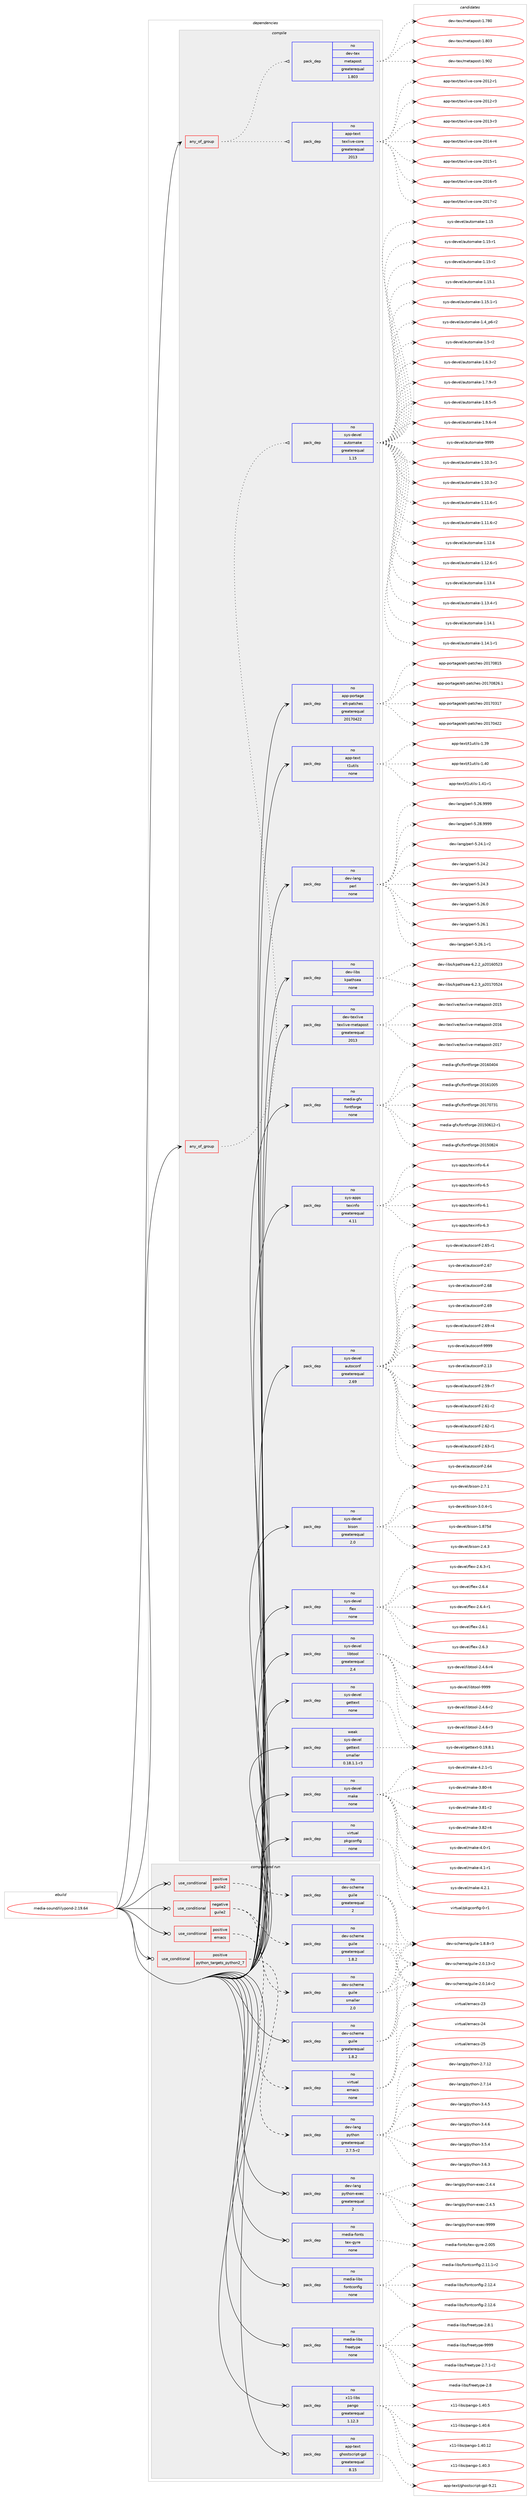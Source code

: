 digraph prolog {

# *************
# Graph options
# *************

newrank=true;
concentrate=true;
compound=true;
graph [rankdir=LR,fontname=Helvetica,fontsize=10,ranksep=1.5];#, ranksep=2.5, nodesep=0.2];
edge  [arrowhead=vee];
node  [fontname=Helvetica,fontsize=10];

# **********
# The ebuild
# **********

subgraph cluster_leftcol {
color=gray;
rank=same;
label=<<i>ebuild</i>>;
id [label="media-sound/lilypond-2.19.64", color=red, width=4, href="../media-sound/lilypond-2.19.64.svg"];
}

# ****************
# The dependencies
# ****************

subgraph cluster_midcol {
color=gray;
label=<<i>dependencies</i>>;
subgraph cluster_compile {
fillcolor="#eeeeee";
style=filled;
label=<<i>compile</i>>;
subgraph any5992 {
dependency382293 [label=<<TABLE BORDER="0" CELLBORDER="1" CELLSPACING="0" CELLPADDING="4"><TR><TD CELLPADDING="10">any_of_group</TD></TR></TABLE>>, shape=none, color=red];subgraph pack282495 {
dependency382294 [label=<<TABLE BORDER="0" CELLBORDER="1" CELLSPACING="0" CELLPADDING="4" WIDTH="220"><TR><TD ROWSPAN="6" CELLPADDING="30">pack_dep</TD></TR><TR><TD WIDTH="110">no</TD></TR><TR><TD>app-text</TD></TR><TR><TD>texlive-core</TD></TR><TR><TD>greaterequal</TD></TR><TR><TD>2013</TD></TR></TABLE>>, shape=none, color=blue];
}
dependency382293:e -> dependency382294:w [weight=20,style="dotted",arrowhead="oinv"];
subgraph pack282496 {
dependency382295 [label=<<TABLE BORDER="0" CELLBORDER="1" CELLSPACING="0" CELLPADDING="4" WIDTH="220"><TR><TD ROWSPAN="6" CELLPADDING="30">pack_dep</TD></TR><TR><TD WIDTH="110">no</TD></TR><TR><TD>dev-tex</TD></TR><TR><TD>metapost</TD></TR><TR><TD>greaterequal</TD></TR><TR><TD>1.803</TD></TR></TABLE>>, shape=none, color=blue];
}
dependency382293:e -> dependency382295:w [weight=20,style="dotted",arrowhead="oinv"];
}
id:e -> dependency382293:w [weight=20,style="solid",arrowhead="vee"];
subgraph any5993 {
dependency382296 [label=<<TABLE BORDER="0" CELLBORDER="1" CELLSPACING="0" CELLPADDING="4"><TR><TD CELLPADDING="10">any_of_group</TD></TR></TABLE>>, shape=none, color=red];subgraph pack282497 {
dependency382297 [label=<<TABLE BORDER="0" CELLBORDER="1" CELLSPACING="0" CELLPADDING="4" WIDTH="220"><TR><TD ROWSPAN="6" CELLPADDING="30">pack_dep</TD></TR><TR><TD WIDTH="110">no</TD></TR><TR><TD>sys-devel</TD></TR><TR><TD>automake</TD></TR><TR><TD>greaterequal</TD></TR><TR><TD>1.15</TD></TR></TABLE>>, shape=none, color=blue];
}
dependency382296:e -> dependency382297:w [weight=20,style="dotted",arrowhead="oinv"];
}
id:e -> dependency382296:w [weight=20,style="solid",arrowhead="vee"];
subgraph pack282498 {
dependency382298 [label=<<TABLE BORDER="0" CELLBORDER="1" CELLSPACING="0" CELLPADDING="4" WIDTH="220"><TR><TD ROWSPAN="6" CELLPADDING="30">pack_dep</TD></TR><TR><TD WIDTH="110">no</TD></TR><TR><TD>app-portage</TD></TR><TR><TD>elt-patches</TD></TR><TR><TD>greaterequal</TD></TR><TR><TD>20170422</TD></TR></TABLE>>, shape=none, color=blue];
}
id:e -> dependency382298:w [weight=20,style="solid",arrowhead="vee"];
subgraph pack282499 {
dependency382299 [label=<<TABLE BORDER="0" CELLBORDER="1" CELLSPACING="0" CELLPADDING="4" WIDTH="220"><TR><TD ROWSPAN="6" CELLPADDING="30">pack_dep</TD></TR><TR><TD WIDTH="110">no</TD></TR><TR><TD>app-text</TD></TR><TR><TD>t1utils</TD></TR><TR><TD>none</TD></TR><TR><TD></TD></TR></TABLE>>, shape=none, color=blue];
}
id:e -> dependency382299:w [weight=20,style="solid",arrowhead="vee"];
subgraph pack282500 {
dependency382300 [label=<<TABLE BORDER="0" CELLBORDER="1" CELLSPACING="0" CELLPADDING="4" WIDTH="220"><TR><TD ROWSPAN="6" CELLPADDING="30">pack_dep</TD></TR><TR><TD WIDTH="110">no</TD></TR><TR><TD>dev-lang</TD></TR><TR><TD>perl</TD></TR><TR><TD>none</TD></TR><TR><TD></TD></TR></TABLE>>, shape=none, color=blue];
}
id:e -> dependency382300:w [weight=20,style="solid",arrowhead="vee"];
subgraph pack282501 {
dependency382301 [label=<<TABLE BORDER="0" CELLBORDER="1" CELLSPACING="0" CELLPADDING="4" WIDTH="220"><TR><TD ROWSPAN="6" CELLPADDING="30">pack_dep</TD></TR><TR><TD WIDTH="110">no</TD></TR><TR><TD>dev-libs</TD></TR><TR><TD>kpathsea</TD></TR><TR><TD>none</TD></TR><TR><TD></TD></TR></TABLE>>, shape=none, color=blue];
}
id:e -> dependency382301:w [weight=20,style="solid",arrowhead="vee"];
subgraph pack282502 {
dependency382302 [label=<<TABLE BORDER="0" CELLBORDER="1" CELLSPACING="0" CELLPADDING="4" WIDTH="220"><TR><TD ROWSPAN="6" CELLPADDING="30">pack_dep</TD></TR><TR><TD WIDTH="110">no</TD></TR><TR><TD>dev-texlive</TD></TR><TR><TD>texlive-metapost</TD></TR><TR><TD>greaterequal</TD></TR><TR><TD>2013</TD></TR></TABLE>>, shape=none, color=blue];
}
id:e -> dependency382302:w [weight=20,style="solid",arrowhead="vee"];
subgraph pack282503 {
dependency382303 [label=<<TABLE BORDER="0" CELLBORDER="1" CELLSPACING="0" CELLPADDING="4" WIDTH="220"><TR><TD ROWSPAN="6" CELLPADDING="30">pack_dep</TD></TR><TR><TD WIDTH="110">no</TD></TR><TR><TD>media-gfx</TD></TR><TR><TD>fontforge</TD></TR><TR><TD>none</TD></TR><TR><TD></TD></TR></TABLE>>, shape=none, color=blue];
}
id:e -> dependency382303:w [weight=20,style="solid",arrowhead="vee"];
subgraph pack282504 {
dependency382304 [label=<<TABLE BORDER="0" CELLBORDER="1" CELLSPACING="0" CELLPADDING="4" WIDTH="220"><TR><TD ROWSPAN="6" CELLPADDING="30">pack_dep</TD></TR><TR><TD WIDTH="110">no</TD></TR><TR><TD>sys-apps</TD></TR><TR><TD>texinfo</TD></TR><TR><TD>greaterequal</TD></TR><TR><TD>4.11</TD></TR></TABLE>>, shape=none, color=blue];
}
id:e -> dependency382304:w [weight=20,style="solid",arrowhead="vee"];
subgraph pack282505 {
dependency382305 [label=<<TABLE BORDER="0" CELLBORDER="1" CELLSPACING="0" CELLPADDING="4" WIDTH="220"><TR><TD ROWSPAN="6" CELLPADDING="30">pack_dep</TD></TR><TR><TD WIDTH="110">no</TD></TR><TR><TD>sys-devel</TD></TR><TR><TD>autoconf</TD></TR><TR><TD>greaterequal</TD></TR><TR><TD>2.69</TD></TR></TABLE>>, shape=none, color=blue];
}
id:e -> dependency382305:w [weight=20,style="solid",arrowhead="vee"];
subgraph pack282506 {
dependency382306 [label=<<TABLE BORDER="0" CELLBORDER="1" CELLSPACING="0" CELLPADDING="4" WIDTH="220"><TR><TD ROWSPAN="6" CELLPADDING="30">pack_dep</TD></TR><TR><TD WIDTH="110">no</TD></TR><TR><TD>sys-devel</TD></TR><TR><TD>bison</TD></TR><TR><TD>greaterequal</TD></TR><TR><TD>2.0</TD></TR></TABLE>>, shape=none, color=blue];
}
id:e -> dependency382306:w [weight=20,style="solid",arrowhead="vee"];
subgraph pack282507 {
dependency382307 [label=<<TABLE BORDER="0" CELLBORDER="1" CELLSPACING="0" CELLPADDING="4" WIDTH="220"><TR><TD ROWSPAN="6" CELLPADDING="30">pack_dep</TD></TR><TR><TD WIDTH="110">no</TD></TR><TR><TD>sys-devel</TD></TR><TR><TD>flex</TD></TR><TR><TD>none</TD></TR><TR><TD></TD></TR></TABLE>>, shape=none, color=blue];
}
id:e -> dependency382307:w [weight=20,style="solid",arrowhead="vee"];
subgraph pack282508 {
dependency382308 [label=<<TABLE BORDER="0" CELLBORDER="1" CELLSPACING="0" CELLPADDING="4" WIDTH="220"><TR><TD ROWSPAN="6" CELLPADDING="30">pack_dep</TD></TR><TR><TD WIDTH="110">no</TD></TR><TR><TD>sys-devel</TD></TR><TR><TD>gettext</TD></TR><TR><TD>none</TD></TR><TR><TD></TD></TR></TABLE>>, shape=none, color=blue];
}
id:e -> dependency382308:w [weight=20,style="solid",arrowhead="vee"];
subgraph pack282509 {
dependency382309 [label=<<TABLE BORDER="0" CELLBORDER="1" CELLSPACING="0" CELLPADDING="4" WIDTH="220"><TR><TD ROWSPAN="6" CELLPADDING="30">pack_dep</TD></TR><TR><TD WIDTH="110">no</TD></TR><TR><TD>sys-devel</TD></TR><TR><TD>libtool</TD></TR><TR><TD>greaterequal</TD></TR><TR><TD>2.4</TD></TR></TABLE>>, shape=none, color=blue];
}
id:e -> dependency382309:w [weight=20,style="solid",arrowhead="vee"];
subgraph pack282510 {
dependency382310 [label=<<TABLE BORDER="0" CELLBORDER="1" CELLSPACING="0" CELLPADDING="4" WIDTH="220"><TR><TD ROWSPAN="6" CELLPADDING="30">pack_dep</TD></TR><TR><TD WIDTH="110">no</TD></TR><TR><TD>sys-devel</TD></TR><TR><TD>make</TD></TR><TR><TD>none</TD></TR><TR><TD></TD></TR></TABLE>>, shape=none, color=blue];
}
id:e -> dependency382310:w [weight=20,style="solid",arrowhead="vee"];
subgraph pack282511 {
dependency382311 [label=<<TABLE BORDER="0" CELLBORDER="1" CELLSPACING="0" CELLPADDING="4" WIDTH="220"><TR><TD ROWSPAN="6" CELLPADDING="30">pack_dep</TD></TR><TR><TD WIDTH="110">no</TD></TR><TR><TD>virtual</TD></TR><TR><TD>pkgconfig</TD></TR><TR><TD>none</TD></TR><TR><TD></TD></TR></TABLE>>, shape=none, color=blue];
}
id:e -> dependency382311:w [weight=20,style="solid",arrowhead="vee"];
subgraph pack282512 {
dependency382312 [label=<<TABLE BORDER="0" CELLBORDER="1" CELLSPACING="0" CELLPADDING="4" WIDTH="220"><TR><TD ROWSPAN="6" CELLPADDING="30">pack_dep</TD></TR><TR><TD WIDTH="110">weak</TD></TR><TR><TD>sys-devel</TD></TR><TR><TD>gettext</TD></TR><TR><TD>smaller</TD></TR><TR><TD>0.18.1.1-r3</TD></TR></TABLE>>, shape=none, color=blue];
}
id:e -> dependency382312:w [weight=20,style="solid",arrowhead="vee"];
}
subgraph cluster_compileandrun {
fillcolor="#eeeeee";
style=filled;
label=<<i>compile and run</i>>;
subgraph cond93645 {
dependency382313 [label=<<TABLE BORDER="0" CELLBORDER="1" CELLSPACING="0" CELLPADDING="4"><TR><TD ROWSPAN="3" CELLPADDING="10">use_conditional</TD></TR><TR><TD>negative</TD></TR><TR><TD>guile2</TD></TR></TABLE>>, shape=none, color=red];
subgraph pack282513 {
dependency382314 [label=<<TABLE BORDER="0" CELLBORDER="1" CELLSPACING="0" CELLPADDING="4" WIDTH="220"><TR><TD ROWSPAN="6" CELLPADDING="30">pack_dep</TD></TR><TR><TD WIDTH="110">no</TD></TR><TR><TD>dev-scheme</TD></TR><TR><TD>guile</TD></TR><TR><TD>greaterequal</TD></TR><TR><TD>1.8.2</TD></TR></TABLE>>, shape=none, color=blue];
}
dependency382313:e -> dependency382314:w [weight=20,style="dashed",arrowhead="vee"];
subgraph pack282514 {
dependency382315 [label=<<TABLE BORDER="0" CELLBORDER="1" CELLSPACING="0" CELLPADDING="4" WIDTH="220"><TR><TD ROWSPAN="6" CELLPADDING="30">pack_dep</TD></TR><TR><TD WIDTH="110">no</TD></TR><TR><TD>dev-scheme</TD></TR><TR><TD>guile</TD></TR><TR><TD>smaller</TD></TR><TR><TD>2.0</TD></TR></TABLE>>, shape=none, color=blue];
}
dependency382313:e -> dependency382315:w [weight=20,style="dashed",arrowhead="vee"];
}
id:e -> dependency382313:w [weight=20,style="solid",arrowhead="odotvee"];
subgraph cond93646 {
dependency382316 [label=<<TABLE BORDER="0" CELLBORDER="1" CELLSPACING="0" CELLPADDING="4"><TR><TD ROWSPAN="3" CELLPADDING="10">use_conditional</TD></TR><TR><TD>positive</TD></TR><TR><TD>emacs</TD></TR></TABLE>>, shape=none, color=red];
subgraph pack282515 {
dependency382317 [label=<<TABLE BORDER="0" CELLBORDER="1" CELLSPACING="0" CELLPADDING="4" WIDTH="220"><TR><TD ROWSPAN="6" CELLPADDING="30">pack_dep</TD></TR><TR><TD WIDTH="110">no</TD></TR><TR><TD>virtual</TD></TR><TR><TD>emacs</TD></TR><TR><TD>none</TD></TR><TR><TD></TD></TR></TABLE>>, shape=none, color=blue];
}
dependency382316:e -> dependency382317:w [weight=20,style="dashed",arrowhead="vee"];
}
id:e -> dependency382316:w [weight=20,style="solid",arrowhead="odotvee"];
subgraph cond93647 {
dependency382318 [label=<<TABLE BORDER="0" CELLBORDER="1" CELLSPACING="0" CELLPADDING="4"><TR><TD ROWSPAN="3" CELLPADDING="10">use_conditional</TD></TR><TR><TD>positive</TD></TR><TR><TD>guile2</TD></TR></TABLE>>, shape=none, color=red];
subgraph pack282516 {
dependency382319 [label=<<TABLE BORDER="0" CELLBORDER="1" CELLSPACING="0" CELLPADDING="4" WIDTH="220"><TR><TD ROWSPAN="6" CELLPADDING="30">pack_dep</TD></TR><TR><TD WIDTH="110">no</TD></TR><TR><TD>dev-scheme</TD></TR><TR><TD>guile</TD></TR><TR><TD>greaterequal</TD></TR><TR><TD>2</TD></TR></TABLE>>, shape=none, color=blue];
}
dependency382318:e -> dependency382319:w [weight=20,style="dashed",arrowhead="vee"];
}
id:e -> dependency382318:w [weight=20,style="solid",arrowhead="odotvee"];
subgraph cond93648 {
dependency382320 [label=<<TABLE BORDER="0" CELLBORDER="1" CELLSPACING="0" CELLPADDING="4"><TR><TD ROWSPAN="3" CELLPADDING="10">use_conditional</TD></TR><TR><TD>positive</TD></TR><TR><TD>python_targets_python2_7</TD></TR></TABLE>>, shape=none, color=red];
subgraph pack282517 {
dependency382321 [label=<<TABLE BORDER="0" CELLBORDER="1" CELLSPACING="0" CELLPADDING="4" WIDTH="220"><TR><TD ROWSPAN="6" CELLPADDING="30">pack_dep</TD></TR><TR><TD WIDTH="110">no</TD></TR><TR><TD>dev-lang</TD></TR><TR><TD>python</TD></TR><TR><TD>greaterequal</TD></TR><TR><TD>2.7.5-r2</TD></TR></TABLE>>, shape=none, color=blue];
}
dependency382320:e -> dependency382321:w [weight=20,style="dashed",arrowhead="vee"];
}
id:e -> dependency382320:w [weight=20,style="solid",arrowhead="odotvee"];
subgraph pack282518 {
dependency382322 [label=<<TABLE BORDER="0" CELLBORDER="1" CELLSPACING="0" CELLPADDING="4" WIDTH="220"><TR><TD ROWSPAN="6" CELLPADDING="30">pack_dep</TD></TR><TR><TD WIDTH="110">no</TD></TR><TR><TD>app-text</TD></TR><TR><TD>ghostscript-gpl</TD></TR><TR><TD>greaterequal</TD></TR><TR><TD>8.15</TD></TR></TABLE>>, shape=none, color=blue];
}
id:e -> dependency382322:w [weight=20,style="solid",arrowhead="odotvee"];
subgraph pack282519 {
dependency382323 [label=<<TABLE BORDER="0" CELLBORDER="1" CELLSPACING="0" CELLPADDING="4" WIDTH="220"><TR><TD ROWSPAN="6" CELLPADDING="30">pack_dep</TD></TR><TR><TD WIDTH="110">no</TD></TR><TR><TD>dev-lang</TD></TR><TR><TD>python-exec</TD></TR><TR><TD>greaterequal</TD></TR><TR><TD>2</TD></TR></TABLE>>, shape=none, color=blue];
}
id:e -> dependency382323:w [weight=20,style="solid",arrowhead="odotvee"];
subgraph pack282520 {
dependency382324 [label=<<TABLE BORDER="0" CELLBORDER="1" CELLSPACING="0" CELLPADDING="4" WIDTH="220"><TR><TD ROWSPAN="6" CELLPADDING="30">pack_dep</TD></TR><TR><TD WIDTH="110">no</TD></TR><TR><TD>dev-scheme</TD></TR><TR><TD>guile</TD></TR><TR><TD>greaterequal</TD></TR><TR><TD>1.8.2</TD></TR></TABLE>>, shape=none, color=blue];
}
id:e -> dependency382324:w [weight=20,style="solid",arrowhead="odotvee"];
subgraph pack282521 {
dependency382325 [label=<<TABLE BORDER="0" CELLBORDER="1" CELLSPACING="0" CELLPADDING="4" WIDTH="220"><TR><TD ROWSPAN="6" CELLPADDING="30">pack_dep</TD></TR><TR><TD WIDTH="110">no</TD></TR><TR><TD>media-fonts</TD></TR><TR><TD>tex-gyre</TD></TR><TR><TD>none</TD></TR><TR><TD></TD></TR></TABLE>>, shape=none, color=blue];
}
id:e -> dependency382325:w [weight=20,style="solid",arrowhead="odotvee"];
subgraph pack282522 {
dependency382326 [label=<<TABLE BORDER="0" CELLBORDER="1" CELLSPACING="0" CELLPADDING="4" WIDTH="220"><TR><TD ROWSPAN="6" CELLPADDING="30">pack_dep</TD></TR><TR><TD WIDTH="110">no</TD></TR><TR><TD>media-libs</TD></TR><TR><TD>fontconfig</TD></TR><TR><TD>none</TD></TR><TR><TD></TD></TR></TABLE>>, shape=none, color=blue];
}
id:e -> dependency382326:w [weight=20,style="solid",arrowhead="odotvee"];
subgraph pack282523 {
dependency382327 [label=<<TABLE BORDER="0" CELLBORDER="1" CELLSPACING="0" CELLPADDING="4" WIDTH="220"><TR><TD ROWSPAN="6" CELLPADDING="30">pack_dep</TD></TR><TR><TD WIDTH="110">no</TD></TR><TR><TD>media-libs</TD></TR><TR><TD>freetype</TD></TR><TR><TD>none</TD></TR><TR><TD></TD></TR></TABLE>>, shape=none, color=blue];
}
id:e -> dependency382327:w [weight=20,style="solid",arrowhead="odotvee"];
subgraph pack282524 {
dependency382328 [label=<<TABLE BORDER="0" CELLBORDER="1" CELLSPACING="0" CELLPADDING="4" WIDTH="220"><TR><TD ROWSPAN="6" CELLPADDING="30">pack_dep</TD></TR><TR><TD WIDTH="110">no</TD></TR><TR><TD>x11-libs</TD></TR><TR><TD>pango</TD></TR><TR><TD>greaterequal</TD></TR><TR><TD>1.12.3</TD></TR></TABLE>>, shape=none, color=blue];
}
id:e -> dependency382328:w [weight=20,style="solid",arrowhead="odotvee"];
}
subgraph cluster_run {
fillcolor="#eeeeee";
style=filled;
label=<<i>run</i>>;
}
}

# **************
# The candidates
# **************

subgraph cluster_choices {
rank=same;
color=gray;
label=<<i>candidates</i>>;

subgraph choice282495 {
color=black;
nodesep=1;
choice971121124511610112011647116101120108105118101459911111410145504849504511449 [label="app-text/texlive-core-2012-r1", color=red, width=4,href="../app-text/texlive-core-2012-r1.svg"];
choice971121124511610112011647116101120108105118101459911111410145504849504511451 [label="app-text/texlive-core-2012-r3", color=red, width=4,href="../app-text/texlive-core-2012-r3.svg"];
choice971121124511610112011647116101120108105118101459911111410145504849514511451 [label="app-text/texlive-core-2013-r3", color=red, width=4,href="../app-text/texlive-core-2013-r3.svg"];
choice971121124511610112011647116101120108105118101459911111410145504849524511452 [label="app-text/texlive-core-2014-r4", color=red, width=4,href="../app-text/texlive-core-2014-r4.svg"];
choice971121124511610112011647116101120108105118101459911111410145504849534511449 [label="app-text/texlive-core-2015-r1", color=red, width=4,href="../app-text/texlive-core-2015-r1.svg"];
choice971121124511610112011647116101120108105118101459911111410145504849544511453 [label="app-text/texlive-core-2016-r5", color=red, width=4,href="../app-text/texlive-core-2016-r5.svg"];
choice971121124511610112011647116101120108105118101459911111410145504849554511450 [label="app-text/texlive-core-2017-r2", color=red, width=4,href="../app-text/texlive-core-2017-r2.svg"];
dependency382294:e -> choice971121124511610112011647116101120108105118101459911111410145504849504511449:w [style=dotted,weight="100"];
dependency382294:e -> choice971121124511610112011647116101120108105118101459911111410145504849504511451:w [style=dotted,weight="100"];
dependency382294:e -> choice971121124511610112011647116101120108105118101459911111410145504849514511451:w [style=dotted,weight="100"];
dependency382294:e -> choice971121124511610112011647116101120108105118101459911111410145504849524511452:w [style=dotted,weight="100"];
dependency382294:e -> choice971121124511610112011647116101120108105118101459911111410145504849534511449:w [style=dotted,weight="100"];
dependency382294:e -> choice971121124511610112011647116101120108105118101459911111410145504849544511453:w [style=dotted,weight="100"];
dependency382294:e -> choice971121124511610112011647116101120108105118101459911111410145504849554511450:w [style=dotted,weight="100"];
}
subgraph choice282496 {
color=black;
nodesep=1;
choice100101118451161011204710910111697112111115116454946555648 [label="dev-tex/metapost-1.780", color=red, width=4,href="../dev-tex/metapost-1.780.svg"];
choice100101118451161011204710910111697112111115116454946564851 [label="dev-tex/metapost-1.803", color=red, width=4,href="../dev-tex/metapost-1.803.svg"];
choice100101118451161011204710910111697112111115116454946574850 [label="dev-tex/metapost-1.902", color=red, width=4,href="../dev-tex/metapost-1.902.svg"];
dependency382295:e -> choice100101118451161011204710910111697112111115116454946555648:w [style=dotted,weight="100"];
dependency382295:e -> choice100101118451161011204710910111697112111115116454946564851:w [style=dotted,weight="100"];
dependency382295:e -> choice100101118451161011204710910111697112111115116454946574850:w [style=dotted,weight="100"];
}
subgraph choice282497 {
color=black;
nodesep=1;
choice11512111545100101118101108479711711611110997107101454946494846514511449 [label="sys-devel/automake-1.10.3-r1", color=red, width=4,href="../sys-devel/automake-1.10.3-r1.svg"];
choice11512111545100101118101108479711711611110997107101454946494846514511450 [label="sys-devel/automake-1.10.3-r2", color=red, width=4,href="../sys-devel/automake-1.10.3-r2.svg"];
choice11512111545100101118101108479711711611110997107101454946494946544511449 [label="sys-devel/automake-1.11.6-r1", color=red, width=4,href="../sys-devel/automake-1.11.6-r1.svg"];
choice11512111545100101118101108479711711611110997107101454946494946544511450 [label="sys-devel/automake-1.11.6-r2", color=red, width=4,href="../sys-devel/automake-1.11.6-r2.svg"];
choice1151211154510010111810110847971171161111099710710145494649504654 [label="sys-devel/automake-1.12.6", color=red, width=4,href="../sys-devel/automake-1.12.6.svg"];
choice11512111545100101118101108479711711611110997107101454946495046544511449 [label="sys-devel/automake-1.12.6-r1", color=red, width=4,href="../sys-devel/automake-1.12.6-r1.svg"];
choice1151211154510010111810110847971171161111099710710145494649514652 [label="sys-devel/automake-1.13.4", color=red, width=4,href="../sys-devel/automake-1.13.4.svg"];
choice11512111545100101118101108479711711611110997107101454946495146524511449 [label="sys-devel/automake-1.13.4-r1", color=red, width=4,href="../sys-devel/automake-1.13.4-r1.svg"];
choice1151211154510010111810110847971171161111099710710145494649524649 [label="sys-devel/automake-1.14.1", color=red, width=4,href="../sys-devel/automake-1.14.1.svg"];
choice11512111545100101118101108479711711611110997107101454946495246494511449 [label="sys-devel/automake-1.14.1-r1", color=red, width=4,href="../sys-devel/automake-1.14.1-r1.svg"];
choice115121115451001011181011084797117116111109971071014549464953 [label="sys-devel/automake-1.15", color=red, width=4,href="../sys-devel/automake-1.15.svg"];
choice1151211154510010111810110847971171161111099710710145494649534511449 [label="sys-devel/automake-1.15-r1", color=red, width=4,href="../sys-devel/automake-1.15-r1.svg"];
choice1151211154510010111810110847971171161111099710710145494649534511450 [label="sys-devel/automake-1.15-r2", color=red, width=4,href="../sys-devel/automake-1.15-r2.svg"];
choice1151211154510010111810110847971171161111099710710145494649534649 [label="sys-devel/automake-1.15.1", color=red, width=4,href="../sys-devel/automake-1.15.1.svg"];
choice11512111545100101118101108479711711611110997107101454946495346494511449 [label="sys-devel/automake-1.15.1-r1", color=red, width=4,href="../sys-devel/automake-1.15.1-r1.svg"];
choice115121115451001011181011084797117116111109971071014549465295112544511450 [label="sys-devel/automake-1.4_p6-r2", color=red, width=4,href="../sys-devel/automake-1.4_p6-r2.svg"];
choice11512111545100101118101108479711711611110997107101454946534511450 [label="sys-devel/automake-1.5-r2", color=red, width=4,href="../sys-devel/automake-1.5-r2.svg"];
choice115121115451001011181011084797117116111109971071014549465446514511450 [label="sys-devel/automake-1.6.3-r2", color=red, width=4,href="../sys-devel/automake-1.6.3-r2.svg"];
choice115121115451001011181011084797117116111109971071014549465546574511451 [label="sys-devel/automake-1.7.9-r3", color=red, width=4,href="../sys-devel/automake-1.7.9-r3.svg"];
choice115121115451001011181011084797117116111109971071014549465646534511453 [label="sys-devel/automake-1.8.5-r5", color=red, width=4,href="../sys-devel/automake-1.8.5-r5.svg"];
choice115121115451001011181011084797117116111109971071014549465746544511452 [label="sys-devel/automake-1.9.6-r4", color=red, width=4,href="../sys-devel/automake-1.9.6-r4.svg"];
choice115121115451001011181011084797117116111109971071014557575757 [label="sys-devel/automake-9999", color=red, width=4,href="../sys-devel/automake-9999.svg"];
dependency382297:e -> choice11512111545100101118101108479711711611110997107101454946494846514511449:w [style=dotted,weight="100"];
dependency382297:e -> choice11512111545100101118101108479711711611110997107101454946494846514511450:w [style=dotted,weight="100"];
dependency382297:e -> choice11512111545100101118101108479711711611110997107101454946494946544511449:w [style=dotted,weight="100"];
dependency382297:e -> choice11512111545100101118101108479711711611110997107101454946494946544511450:w [style=dotted,weight="100"];
dependency382297:e -> choice1151211154510010111810110847971171161111099710710145494649504654:w [style=dotted,weight="100"];
dependency382297:e -> choice11512111545100101118101108479711711611110997107101454946495046544511449:w [style=dotted,weight="100"];
dependency382297:e -> choice1151211154510010111810110847971171161111099710710145494649514652:w [style=dotted,weight="100"];
dependency382297:e -> choice11512111545100101118101108479711711611110997107101454946495146524511449:w [style=dotted,weight="100"];
dependency382297:e -> choice1151211154510010111810110847971171161111099710710145494649524649:w [style=dotted,weight="100"];
dependency382297:e -> choice11512111545100101118101108479711711611110997107101454946495246494511449:w [style=dotted,weight="100"];
dependency382297:e -> choice115121115451001011181011084797117116111109971071014549464953:w [style=dotted,weight="100"];
dependency382297:e -> choice1151211154510010111810110847971171161111099710710145494649534511449:w [style=dotted,weight="100"];
dependency382297:e -> choice1151211154510010111810110847971171161111099710710145494649534511450:w [style=dotted,weight="100"];
dependency382297:e -> choice1151211154510010111810110847971171161111099710710145494649534649:w [style=dotted,weight="100"];
dependency382297:e -> choice11512111545100101118101108479711711611110997107101454946495346494511449:w [style=dotted,weight="100"];
dependency382297:e -> choice115121115451001011181011084797117116111109971071014549465295112544511450:w [style=dotted,weight="100"];
dependency382297:e -> choice11512111545100101118101108479711711611110997107101454946534511450:w [style=dotted,weight="100"];
dependency382297:e -> choice115121115451001011181011084797117116111109971071014549465446514511450:w [style=dotted,weight="100"];
dependency382297:e -> choice115121115451001011181011084797117116111109971071014549465546574511451:w [style=dotted,weight="100"];
dependency382297:e -> choice115121115451001011181011084797117116111109971071014549465646534511453:w [style=dotted,weight="100"];
dependency382297:e -> choice115121115451001011181011084797117116111109971071014549465746544511452:w [style=dotted,weight="100"];
dependency382297:e -> choice115121115451001011181011084797117116111109971071014557575757:w [style=dotted,weight="100"];
}
subgraph choice282498 {
color=black;
nodesep=1;
choice97112112451121111141169710310147101108116451129711699104101115455048495548514955 [label="app-portage/elt-patches-20170317", color=red, width=4,href="../app-portage/elt-patches-20170317.svg"];
choice97112112451121111141169710310147101108116451129711699104101115455048495548525050 [label="app-portage/elt-patches-20170422", color=red, width=4,href="../app-portage/elt-patches-20170422.svg"];
choice97112112451121111141169710310147101108116451129711699104101115455048495548564953 [label="app-portage/elt-patches-20170815", color=red, width=4,href="../app-portage/elt-patches-20170815.svg"];
choice971121124511211111411697103101471011081164511297116991041011154550484955485650544649 [label="app-portage/elt-patches-20170826.1", color=red, width=4,href="../app-portage/elt-patches-20170826.1.svg"];
dependency382298:e -> choice97112112451121111141169710310147101108116451129711699104101115455048495548514955:w [style=dotted,weight="100"];
dependency382298:e -> choice97112112451121111141169710310147101108116451129711699104101115455048495548525050:w [style=dotted,weight="100"];
dependency382298:e -> choice97112112451121111141169710310147101108116451129711699104101115455048495548564953:w [style=dotted,weight="100"];
dependency382298:e -> choice971121124511211111411697103101471011081164511297116991041011154550484955485650544649:w [style=dotted,weight="100"];
}
subgraph choice282499 {
color=black;
nodesep=1;
choice971121124511610112011647116491171161051081154549465157 [label="app-text/t1utils-1.39", color=red, width=4,href="../app-text/t1utils-1.39.svg"];
choice971121124511610112011647116491171161051081154549465248 [label="app-text/t1utils-1.40", color=red, width=4,href="../app-text/t1utils-1.40.svg"];
choice9711211245116101120116471164911711610510811545494652494511449 [label="app-text/t1utils-1.41-r1", color=red, width=4,href="../app-text/t1utils-1.41-r1.svg"];
dependency382299:e -> choice971121124511610112011647116491171161051081154549465157:w [style=dotted,weight="100"];
dependency382299:e -> choice971121124511610112011647116491171161051081154549465248:w [style=dotted,weight="100"];
dependency382299:e -> choice9711211245116101120116471164911711610510811545494652494511449:w [style=dotted,weight="100"];
}
subgraph choice282500 {
color=black;
nodesep=1;
choice100101118451089711010347112101114108455346505246494511450 [label="dev-lang/perl-5.24.1-r2", color=red, width=4,href="../dev-lang/perl-5.24.1-r2.svg"];
choice10010111845108971101034711210111410845534650524650 [label="dev-lang/perl-5.24.2", color=red, width=4,href="../dev-lang/perl-5.24.2.svg"];
choice10010111845108971101034711210111410845534650524651 [label="dev-lang/perl-5.24.3", color=red, width=4,href="../dev-lang/perl-5.24.3.svg"];
choice10010111845108971101034711210111410845534650544648 [label="dev-lang/perl-5.26.0", color=red, width=4,href="../dev-lang/perl-5.26.0.svg"];
choice10010111845108971101034711210111410845534650544649 [label="dev-lang/perl-5.26.1", color=red, width=4,href="../dev-lang/perl-5.26.1.svg"];
choice100101118451089711010347112101114108455346505446494511449 [label="dev-lang/perl-5.26.1-r1", color=red, width=4,href="../dev-lang/perl-5.26.1-r1.svg"];
choice10010111845108971101034711210111410845534650544657575757 [label="dev-lang/perl-5.26.9999", color=red, width=4,href="../dev-lang/perl-5.26.9999.svg"];
choice10010111845108971101034711210111410845534650564657575757 [label="dev-lang/perl-5.28.9999", color=red, width=4,href="../dev-lang/perl-5.28.9999.svg"];
dependency382300:e -> choice100101118451089711010347112101114108455346505246494511450:w [style=dotted,weight="100"];
dependency382300:e -> choice10010111845108971101034711210111410845534650524650:w [style=dotted,weight="100"];
dependency382300:e -> choice10010111845108971101034711210111410845534650524651:w [style=dotted,weight="100"];
dependency382300:e -> choice10010111845108971101034711210111410845534650544648:w [style=dotted,weight="100"];
dependency382300:e -> choice10010111845108971101034711210111410845534650544649:w [style=dotted,weight="100"];
dependency382300:e -> choice100101118451089711010347112101114108455346505446494511449:w [style=dotted,weight="100"];
dependency382300:e -> choice10010111845108971101034711210111410845534650544657575757:w [style=dotted,weight="100"];
dependency382300:e -> choice10010111845108971101034711210111410845534650564657575757:w [style=dotted,weight="100"];
}
subgraph choice282501 {
color=black;
nodesep=1;
choice1001011184510810598115471071129711610411510197455446504650951125048495448535051 [label="dev-libs/kpathsea-6.2.2_p20160523", color=red, width=4,href="../dev-libs/kpathsea-6.2.2_p20160523.svg"];
choice1001011184510810598115471071129711610411510197455446504651951125048495548535052 [label="dev-libs/kpathsea-6.2.3_p20170524", color=red, width=4,href="../dev-libs/kpathsea-6.2.3_p20170524.svg"];
dependency382301:e -> choice1001011184510810598115471071129711610411510197455446504650951125048495448535051:w [style=dotted,weight="100"];
dependency382301:e -> choice1001011184510810598115471071129711610411510197455446504651951125048495548535052:w [style=dotted,weight="100"];
}
subgraph choice282502 {
color=black;
nodesep=1;
choice100101118451161011201081051181014711610112010810511810145109101116971121111151164550484953 [label="dev-texlive/texlive-metapost-2015", color=red, width=4,href="../dev-texlive/texlive-metapost-2015.svg"];
choice100101118451161011201081051181014711610112010810511810145109101116971121111151164550484954 [label="dev-texlive/texlive-metapost-2016", color=red, width=4,href="../dev-texlive/texlive-metapost-2016.svg"];
choice100101118451161011201081051181014711610112010810511810145109101116971121111151164550484955 [label="dev-texlive/texlive-metapost-2017", color=red, width=4,href="../dev-texlive/texlive-metapost-2017.svg"];
dependency382302:e -> choice100101118451161011201081051181014711610112010810511810145109101116971121111151164550484953:w [style=dotted,weight="100"];
dependency382302:e -> choice100101118451161011201081051181014711610112010810511810145109101116971121111151164550484954:w [style=dotted,weight="100"];
dependency382302:e -> choice100101118451161011201081051181014711610112010810511810145109101116971121111151164550484955:w [style=dotted,weight="100"];
}
subgraph choice282503 {
color=black;
nodesep=1;
choice1091011001059745103102120471021111101161021111141031014550484953485449504511449 [label="media-gfx/fontforge-20150612-r1", color=red, width=4,href="../media-gfx/fontforge-20150612-r1.svg"];
choice109101100105974510310212047102111110116102111114103101455048495348565052 [label="media-gfx/fontforge-20150824", color=red, width=4,href="../media-gfx/fontforge-20150824.svg"];
choice109101100105974510310212047102111110116102111114103101455048495448524852 [label="media-gfx/fontforge-20160404", color=red, width=4,href="../media-gfx/fontforge-20160404.svg"];
choice109101100105974510310212047102111110116102111114103101455048495449484853 [label="media-gfx/fontforge-20161005", color=red, width=4,href="../media-gfx/fontforge-20161005.svg"];
choice109101100105974510310212047102111110116102111114103101455048495548555149 [label="media-gfx/fontforge-20170731", color=red, width=4,href="../media-gfx/fontforge-20170731.svg"];
dependency382303:e -> choice1091011001059745103102120471021111101161021111141031014550484953485449504511449:w [style=dotted,weight="100"];
dependency382303:e -> choice109101100105974510310212047102111110116102111114103101455048495348565052:w [style=dotted,weight="100"];
dependency382303:e -> choice109101100105974510310212047102111110116102111114103101455048495448524852:w [style=dotted,weight="100"];
dependency382303:e -> choice109101100105974510310212047102111110116102111114103101455048495449484853:w [style=dotted,weight="100"];
dependency382303:e -> choice109101100105974510310212047102111110116102111114103101455048495548555149:w [style=dotted,weight="100"];
}
subgraph choice282504 {
color=black;
nodesep=1;
choice11512111545971121121154711610112010511010211145544649 [label="sys-apps/texinfo-6.1", color=red, width=4,href="../sys-apps/texinfo-6.1.svg"];
choice11512111545971121121154711610112010511010211145544651 [label="sys-apps/texinfo-6.3", color=red, width=4,href="../sys-apps/texinfo-6.3.svg"];
choice11512111545971121121154711610112010511010211145544652 [label="sys-apps/texinfo-6.4", color=red, width=4,href="../sys-apps/texinfo-6.4.svg"];
choice11512111545971121121154711610112010511010211145544653 [label="sys-apps/texinfo-6.5", color=red, width=4,href="../sys-apps/texinfo-6.5.svg"];
dependency382304:e -> choice11512111545971121121154711610112010511010211145544649:w [style=dotted,weight="100"];
dependency382304:e -> choice11512111545971121121154711610112010511010211145544651:w [style=dotted,weight="100"];
dependency382304:e -> choice11512111545971121121154711610112010511010211145544652:w [style=dotted,weight="100"];
dependency382304:e -> choice11512111545971121121154711610112010511010211145544653:w [style=dotted,weight="100"];
}
subgraph choice282505 {
color=black;
nodesep=1;
choice115121115451001011181011084797117116111991111101024550464951 [label="sys-devel/autoconf-2.13", color=red, width=4,href="../sys-devel/autoconf-2.13.svg"];
choice1151211154510010111810110847971171161119911111010245504653574511455 [label="sys-devel/autoconf-2.59-r7", color=red, width=4,href="../sys-devel/autoconf-2.59-r7.svg"];
choice1151211154510010111810110847971171161119911111010245504654494511450 [label="sys-devel/autoconf-2.61-r2", color=red, width=4,href="../sys-devel/autoconf-2.61-r2.svg"];
choice1151211154510010111810110847971171161119911111010245504654504511449 [label="sys-devel/autoconf-2.62-r1", color=red, width=4,href="../sys-devel/autoconf-2.62-r1.svg"];
choice1151211154510010111810110847971171161119911111010245504654514511449 [label="sys-devel/autoconf-2.63-r1", color=red, width=4,href="../sys-devel/autoconf-2.63-r1.svg"];
choice115121115451001011181011084797117116111991111101024550465452 [label="sys-devel/autoconf-2.64", color=red, width=4,href="../sys-devel/autoconf-2.64.svg"];
choice1151211154510010111810110847971171161119911111010245504654534511449 [label="sys-devel/autoconf-2.65-r1", color=red, width=4,href="../sys-devel/autoconf-2.65-r1.svg"];
choice115121115451001011181011084797117116111991111101024550465455 [label="sys-devel/autoconf-2.67", color=red, width=4,href="../sys-devel/autoconf-2.67.svg"];
choice115121115451001011181011084797117116111991111101024550465456 [label="sys-devel/autoconf-2.68", color=red, width=4,href="../sys-devel/autoconf-2.68.svg"];
choice115121115451001011181011084797117116111991111101024550465457 [label="sys-devel/autoconf-2.69", color=red, width=4,href="../sys-devel/autoconf-2.69.svg"];
choice1151211154510010111810110847971171161119911111010245504654574511452 [label="sys-devel/autoconf-2.69-r4", color=red, width=4,href="../sys-devel/autoconf-2.69-r4.svg"];
choice115121115451001011181011084797117116111991111101024557575757 [label="sys-devel/autoconf-9999", color=red, width=4,href="../sys-devel/autoconf-9999.svg"];
dependency382305:e -> choice115121115451001011181011084797117116111991111101024550464951:w [style=dotted,weight="100"];
dependency382305:e -> choice1151211154510010111810110847971171161119911111010245504653574511455:w [style=dotted,weight="100"];
dependency382305:e -> choice1151211154510010111810110847971171161119911111010245504654494511450:w [style=dotted,weight="100"];
dependency382305:e -> choice1151211154510010111810110847971171161119911111010245504654504511449:w [style=dotted,weight="100"];
dependency382305:e -> choice1151211154510010111810110847971171161119911111010245504654514511449:w [style=dotted,weight="100"];
dependency382305:e -> choice115121115451001011181011084797117116111991111101024550465452:w [style=dotted,weight="100"];
dependency382305:e -> choice1151211154510010111810110847971171161119911111010245504654534511449:w [style=dotted,weight="100"];
dependency382305:e -> choice115121115451001011181011084797117116111991111101024550465455:w [style=dotted,weight="100"];
dependency382305:e -> choice115121115451001011181011084797117116111991111101024550465456:w [style=dotted,weight="100"];
dependency382305:e -> choice115121115451001011181011084797117116111991111101024550465457:w [style=dotted,weight="100"];
dependency382305:e -> choice1151211154510010111810110847971171161119911111010245504654574511452:w [style=dotted,weight="100"];
dependency382305:e -> choice115121115451001011181011084797117116111991111101024557575757:w [style=dotted,weight="100"];
}
subgraph choice282506 {
color=black;
nodesep=1;
choice115121115451001011181011084798105115111110454946565553100 [label="sys-devel/bison-1.875d", color=red, width=4,href="../sys-devel/bison-1.875d.svg"];
choice115121115451001011181011084798105115111110455046524651 [label="sys-devel/bison-2.4.3", color=red, width=4,href="../sys-devel/bison-2.4.3.svg"];
choice115121115451001011181011084798105115111110455046554649 [label="sys-devel/bison-2.7.1", color=red, width=4,href="../sys-devel/bison-2.7.1.svg"];
choice1151211154510010111810110847981051151111104551464846524511449 [label="sys-devel/bison-3.0.4-r1", color=red, width=4,href="../sys-devel/bison-3.0.4-r1.svg"];
dependency382306:e -> choice115121115451001011181011084798105115111110454946565553100:w [style=dotted,weight="100"];
dependency382306:e -> choice115121115451001011181011084798105115111110455046524651:w [style=dotted,weight="100"];
dependency382306:e -> choice115121115451001011181011084798105115111110455046554649:w [style=dotted,weight="100"];
dependency382306:e -> choice1151211154510010111810110847981051151111104551464846524511449:w [style=dotted,weight="100"];
}
subgraph choice282507 {
color=black;
nodesep=1;
choice1151211154510010111810110847102108101120455046544649 [label="sys-devel/flex-2.6.1", color=red, width=4,href="../sys-devel/flex-2.6.1.svg"];
choice1151211154510010111810110847102108101120455046544651 [label="sys-devel/flex-2.6.3", color=red, width=4,href="../sys-devel/flex-2.6.3.svg"];
choice11512111545100101118101108471021081011204550465446514511449 [label="sys-devel/flex-2.6.3-r1", color=red, width=4,href="../sys-devel/flex-2.6.3-r1.svg"];
choice1151211154510010111810110847102108101120455046544652 [label="sys-devel/flex-2.6.4", color=red, width=4,href="../sys-devel/flex-2.6.4.svg"];
choice11512111545100101118101108471021081011204550465446524511449 [label="sys-devel/flex-2.6.4-r1", color=red, width=4,href="../sys-devel/flex-2.6.4-r1.svg"];
dependency382307:e -> choice1151211154510010111810110847102108101120455046544649:w [style=dotted,weight="100"];
dependency382307:e -> choice1151211154510010111810110847102108101120455046544651:w [style=dotted,weight="100"];
dependency382307:e -> choice11512111545100101118101108471021081011204550465446514511449:w [style=dotted,weight="100"];
dependency382307:e -> choice1151211154510010111810110847102108101120455046544652:w [style=dotted,weight="100"];
dependency382307:e -> choice11512111545100101118101108471021081011204550465446524511449:w [style=dotted,weight="100"];
}
subgraph choice282508 {
color=black;
nodesep=1;
choice1151211154510010111810110847103101116116101120116454846495746564649 [label="sys-devel/gettext-0.19.8.1", color=red, width=4,href="../sys-devel/gettext-0.19.8.1.svg"];
dependency382308:e -> choice1151211154510010111810110847103101116116101120116454846495746564649:w [style=dotted,weight="100"];
}
subgraph choice282509 {
color=black;
nodesep=1;
choice1151211154510010111810110847108105981161111111084550465246544511450 [label="sys-devel/libtool-2.4.6-r2", color=red, width=4,href="../sys-devel/libtool-2.4.6-r2.svg"];
choice1151211154510010111810110847108105981161111111084550465246544511451 [label="sys-devel/libtool-2.4.6-r3", color=red, width=4,href="../sys-devel/libtool-2.4.6-r3.svg"];
choice1151211154510010111810110847108105981161111111084550465246544511452 [label="sys-devel/libtool-2.4.6-r4", color=red, width=4,href="../sys-devel/libtool-2.4.6-r4.svg"];
choice1151211154510010111810110847108105981161111111084557575757 [label="sys-devel/libtool-9999", color=red, width=4,href="../sys-devel/libtool-9999.svg"];
dependency382309:e -> choice1151211154510010111810110847108105981161111111084550465246544511450:w [style=dotted,weight="100"];
dependency382309:e -> choice1151211154510010111810110847108105981161111111084550465246544511451:w [style=dotted,weight="100"];
dependency382309:e -> choice1151211154510010111810110847108105981161111111084550465246544511452:w [style=dotted,weight="100"];
dependency382309:e -> choice1151211154510010111810110847108105981161111111084557575757:w [style=dotted,weight="100"];
}
subgraph choice282510 {
color=black;
nodesep=1;
choice11512111545100101118101108471099710710145514656484511452 [label="sys-devel/make-3.80-r4", color=red, width=4,href="../sys-devel/make-3.80-r4.svg"];
choice11512111545100101118101108471099710710145514656494511450 [label="sys-devel/make-3.81-r2", color=red, width=4,href="../sys-devel/make-3.81-r2.svg"];
choice11512111545100101118101108471099710710145514656504511452 [label="sys-devel/make-3.82-r4", color=red, width=4,href="../sys-devel/make-3.82-r4.svg"];
choice115121115451001011181011084710997107101455246484511449 [label="sys-devel/make-4.0-r1", color=red, width=4,href="../sys-devel/make-4.0-r1.svg"];
choice115121115451001011181011084710997107101455246494511449 [label="sys-devel/make-4.1-r1", color=red, width=4,href="../sys-devel/make-4.1-r1.svg"];
choice115121115451001011181011084710997107101455246504649 [label="sys-devel/make-4.2.1", color=red, width=4,href="../sys-devel/make-4.2.1.svg"];
choice1151211154510010111810110847109971071014552465046494511449 [label="sys-devel/make-4.2.1-r1", color=red, width=4,href="../sys-devel/make-4.2.1-r1.svg"];
dependency382310:e -> choice11512111545100101118101108471099710710145514656484511452:w [style=dotted,weight="100"];
dependency382310:e -> choice11512111545100101118101108471099710710145514656494511450:w [style=dotted,weight="100"];
dependency382310:e -> choice11512111545100101118101108471099710710145514656504511452:w [style=dotted,weight="100"];
dependency382310:e -> choice115121115451001011181011084710997107101455246484511449:w [style=dotted,weight="100"];
dependency382310:e -> choice115121115451001011181011084710997107101455246494511449:w [style=dotted,weight="100"];
dependency382310:e -> choice115121115451001011181011084710997107101455246504649:w [style=dotted,weight="100"];
dependency382310:e -> choice1151211154510010111810110847109971071014552465046494511449:w [style=dotted,weight="100"];
}
subgraph choice282511 {
color=black;
nodesep=1;
choice11810511411611797108471121071039911111010210510345484511449 [label="virtual/pkgconfig-0-r1", color=red, width=4,href="../virtual/pkgconfig-0-r1.svg"];
dependency382311:e -> choice11810511411611797108471121071039911111010210510345484511449:w [style=dotted,weight="100"];
}
subgraph choice282512 {
color=black;
nodesep=1;
choice1151211154510010111810110847103101116116101120116454846495746564649 [label="sys-devel/gettext-0.19.8.1", color=red, width=4,href="../sys-devel/gettext-0.19.8.1.svg"];
dependency382312:e -> choice1151211154510010111810110847103101116116101120116454846495746564649:w [style=dotted,weight="100"];
}
subgraph choice282513 {
color=black;
nodesep=1;
choice1001011184511599104101109101471031171051081014549465646564511451 [label="dev-scheme/guile-1.8.8-r3", color=red, width=4,href="../dev-scheme/guile-1.8.8-r3.svg"];
choice100101118451159910410110910147103117105108101455046484649514511450 [label="dev-scheme/guile-2.0.13-r2", color=red, width=4,href="../dev-scheme/guile-2.0.13-r2.svg"];
choice100101118451159910410110910147103117105108101455046484649524511450 [label="dev-scheme/guile-2.0.14-r2", color=red, width=4,href="../dev-scheme/guile-2.0.14-r2.svg"];
dependency382314:e -> choice1001011184511599104101109101471031171051081014549465646564511451:w [style=dotted,weight="100"];
dependency382314:e -> choice100101118451159910410110910147103117105108101455046484649514511450:w [style=dotted,weight="100"];
dependency382314:e -> choice100101118451159910410110910147103117105108101455046484649524511450:w [style=dotted,weight="100"];
}
subgraph choice282514 {
color=black;
nodesep=1;
choice1001011184511599104101109101471031171051081014549465646564511451 [label="dev-scheme/guile-1.8.8-r3", color=red, width=4,href="../dev-scheme/guile-1.8.8-r3.svg"];
choice100101118451159910410110910147103117105108101455046484649514511450 [label="dev-scheme/guile-2.0.13-r2", color=red, width=4,href="../dev-scheme/guile-2.0.13-r2.svg"];
choice100101118451159910410110910147103117105108101455046484649524511450 [label="dev-scheme/guile-2.0.14-r2", color=red, width=4,href="../dev-scheme/guile-2.0.14-r2.svg"];
dependency382315:e -> choice1001011184511599104101109101471031171051081014549465646564511451:w [style=dotted,weight="100"];
dependency382315:e -> choice100101118451159910410110910147103117105108101455046484649514511450:w [style=dotted,weight="100"];
dependency382315:e -> choice100101118451159910410110910147103117105108101455046484649524511450:w [style=dotted,weight="100"];
}
subgraph choice282515 {
color=black;
nodesep=1;
choice11810511411611797108471011099799115455051 [label="virtual/emacs-23", color=red, width=4,href="../virtual/emacs-23.svg"];
choice11810511411611797108471011099799115455052 [label="virtual/emacs-24", color=red, width=4,href="../virtual/emacs-24.svg"];
choice11810511411611797108471011099799115455053 [label="virtual/emacs-25", color=red, width=4,href="../virtual/emacs-25.svg"];
dependency382317:e -> choice11810511411611797108471011099799115455051:w [style=dotted,weight="100"];
dependency382317:e -> choice11810511411611797108471011099799115455052:w [style=dotted,weight="100"];
dependency382317:e -> choice11810511411611797108471011099799115455053:w [style=dotted,weight="100"];
}
subgraph choice282516 {
color=black;
nodesep=1;
choice1001011184511599104101109101471031171051081014549465646564511451 [label="dev-scheme/guile-1.8.8-r3", color=red, width=4,href="../dev-scheme/guile-1.8.8-r3.svg"];
choice100101118451159910410110910147103117105108101455046484649514511450 [label="dev-scheme/guile-2.0.13-r2", color=red, width=4,href="../dev-scheme/guile-2.0.13-r2.svg"];
choice100101118451159910410110910147103117105108101455046484649524511450 [label="dev-scheme/guile-2.0.14-r2", color=red, width=4,href="../dev-scheme/guile-2.0.14-r2.svg"];
dependency382319:e -> choice1001011184511599104101109101471031171051081014549465646564511451:w [style=dotted,weight="100"];
dependency382319:e -> choice100101118451159910410110910147103117105108101455046484649514511450:w [style=dotted,weight="100"];
dependency382319:e -> choice100101118451159910410110910147103117105108101455046484649524511450:w [style=dotted,weight="100"];
}
subgraph choice282517 {
color=black;
nodesep=1;
choice10010111845108971101034711212111610411111045504655464950 [label="dev-lang/python-2.7.12", color=red, width=4,href="../dev-lang/python-2.7.12.svg"];
choice10010111845108971101034711212111610411111045504655464952 [label="dev-lang/python-2.7.14", color=red, width=4,href="../dev-lang/python-2.7.14.svg"];
choice100101118451089711010347112121116104111110455146524653 [label="dev-lang/python-3.4.5", color=red, width=4,href="../dev-lang/python-3.4.5.svg"];
choice100101118451089711010347112121116104111110455146524654 [label="dev-lang/python-3.4.6", color=red, width=4,href="../dev-lang/python-3.4.6.svg"];
choice100101118451089711010347112121116104111110455146534652 [label="dev-lang/python-3.5.4", color=red, width=4,href="../dev-lang/python-3.5.4.svg"];
choice100101118451089711010347112121116104111110455146544651 [label="dev-lang/python-3.6.3", color=red, width=4,href="../dev-lang/python-3.6.3.svg"];
dependency382321:e -> choice10010111845108971101034711212111610411111045504655464950:w [style=dotted,weight="100"];
dependency382321:e -> choice10010111845108971101034711212111610411111045504655464952:w [style=dotted,weight="100"];
dependency382321:e -> choice100101118451089711010347112121116104111110455146524653:w [style=dotted,weight="100"];
dependency382321:e -> choice100101118451089711010347112121116104111110455146524654:w [style=dotted,weight="100"];
dependency382321:e -> choice100101118451089711010347112121116104111110455146534652:w [style=dotted,weight="100"];
dependency382321:e -> choice100101118451089711010347112121116104111110455146544651:w [style=dotted,weight="100"];
}
subgraph choice282518 {
color=black;
nodesep=1;
choice97112112451161011201164710310411111511611599114105112116451031121084557465049 [label="app-text/ghostscript-gpl-9.21", color=red, width=4,href="../app-text/ghostscript-gpl-9.21.svg"];
dependency382322:e -> choice97112112451161011201164710310411111511611599114105112116451031121084557465049:w [style=dotted,weight="100"];
}
subgraph choice282519 {
color=black;
nodesep=1;
choice1001011184510897110103471121211161041111104510112010199455046524652 [label="dev-lang/python-exec-2.4.4", color=red, width=4,href="../dev-lang/python-exec-2.4.4.svg"];
choice1001011184510897110103471121211161041111104510112010199455046524653 [label="dev-lang/python-exec-2.4.5", color=red, width=4,href="../dev-lang/python-exec-2.4.5.svg"];
choice10010111845108971101034711212111610411111045101120101994557575757 [label="dev-lang/python-exec-9999", color=red, width=4,href="../dev-lang/python-exec-9999.svg"];
dependency382323:e -> choice1001011184510897110103471121211161041111104510112010199455046524652:w [style=dotted,weight="100"];
dependency382323:e -> choice1001011184510897110103471121211161041111104510112010199455046524653:w [style=dotted,weight="100"];
dependency382323:e -> choice10010111845108971101034711212111610411111045101120101994557575757:w [style=dotted,weight="100"];
}
subgraph choice282520 {
color=black;
nodesep=1;
choice1001011184511599104101109101471031171051081014549465646564511451 [label="dev-scheme/guile-1.8.8-r3", color=red, width=4,href="../dev-scheme/guile-1.8.8-r3.svg"];
choice100101118451159910410110910147103117105108101455046484649514511450 [label="dev-scheme/guile-2.0.13-r2", color=red, width=4,href="../dev-scheme/guile-2.0.13-r2.svg"];
choice100101118451159910410110910147103117105108101455046484649524511450 [label="dev-scheme/guile-2.0.14-r2", color=red, width=4,href="../dev-scheme/guile-2.0.14-r2.svg"];
dependency382324:e -> choice1001011184511599104101109101471031171051081014549465646564511451:w [style=dotted,weight="100"];
dependency382324:e -> choice100101118451159910410110910147103117105108101455046484649514511450:w [style=dotted,weight="100"];
dependency382324:e -> choice100101118451159910410110910147103117105108101455046484649524511450:w [style=dotted,weight="100"];
}
subgraph choice282521 {
color=black;
nodesep=1;
choice10910110010597451021111101161154711610112045103121114101455046484853 [label="media-fonts/tex-gyre-2.005", color=red, width=4,href="../media-fonts/tex-gyre-2.005.svg"];
dependency382325:e -> choice10910110010597451021111101161154711610112045103121114101455046484853:w [style=dotted,weight="100"];
}
subgraph choice282522 {
color=black;
nodesep=1;
choice1091011001059745108105981154710211111011699111110102105103455046494946494511450 [label="media-libs/fontconfig-2.11.1-r2", color=red, width=4,href="../media-libs/fontconfig-2.11.1-r2.svg"];
choice109101100105974510810598115471021111101169911111010210510345504649504652 [label="media-libs/fontconfig-2.12.4", color=red, width=4,href="../media-libs/fontconfig-2.12.4.svg"];
choice109101100105974510810598115471021111101169911111010210510345504649504654 [label="media-libs/fontconfig-2.12.6", color=red, width=4,href="../media-libs/fontconfig-2.12.6.svg"];
dependency382326:e -> choice1091011001059745108105981154710211111011699111110102105103455046494946494511450:w [style=dotted,weight="100"];
dependency382326:e -> choice109101100105974510810598115471021111101169911111010210510345504649504652:w [style=dotted,weight="100"];
dependency382326:e -> choice109101100105974510810598115471021111101169911111010210510345504649504654:w [style=dotted,weight="100"];
}
subgraph choice282523 {
color=black;
nodesep=1;
choice109101100105974510810598115471021141011011161211121014550465546494511450 [label="media-libs/freetype-2.7.1-r2", color=red, width=4,href="../media-libs/freetype-2.7.1-r2.svg"];
choice1091011001059745108105981154710211410110111612111210145504656 [label="media-libs/freetype-2.8", color=red, width=4,href="../media-libs/freetype-2.8.svg"];
choice10910110010597451081059811547102114101101116121112101455046564649 [label="media-libs/freetype-2.8.1", color=red, width=4,href="../media-libs/freetype-2.8.1.svg"];
choice109101100105974510810598115471021141011011161211121014557575757 [label="media-libs/freetype-9999", color=red, width=4,href="../media-libs/freetype-9999.svg"];
dependency382327:e -> choice109101100105974510810598115471021141011011161211121014550465546494511450:w [style=dotted,weight="100"];
dependency382327:e -> choice1091011001059745108105981154710211410110111612111210145504656:w [style=dotted,weight="100"];
dependency382327:e -> choice10910110010597451081059811547102114101101116121112101455046564649:w [style=dotted,weight="100"];
dependency382327:e -> choice109101100105974510810598115471021141011011161211121014557575757:w [style=dotted,weight="100"];
}
subgraph choice282524 {
color=black;
nodesep=1;
choice1204949451081059811547112971101031114549465248464950 [label="x11-libs/pango-1.40.12", color=red, width=4,href="../x11-libs/pango-1.40.12.svg"];
choice12049494510810598115471129711010311145494652484651 [label="x11-libs/pango-1.40.3", color=red, width=4,href="../x11-libs/pango-1.40.3.svg"];
choice12049494510810598115471129711010311145494652484653 [label="x11-libs/pango-1.40.5", color=red, width=4,href="../x11-libs/pango-1.40.5.svg"];
choice12049494510810598115471129711010311145494652484654 [label="x11-libs/pango-1.40.6", color=red, width=4,href="../x11-libs/pango-1.40.6.svg"];
dependency382328:e -> choice1204949451081059811547112971101031114549465248464950:w [style=dotted,weight="100"];
dependency382328:e -> choice12049494510810598115471129711010311145494652484651:w [style=dotted,weight="100"];
dependency382328:e -> choice12049494510810598115471129711010311145494652484653:w [style=dotted,weight="100"];
dependency382328:e -> choice12049494510810598115471129711010311145494652484654:w [style=dotted,weight="100"];
}
}

}
